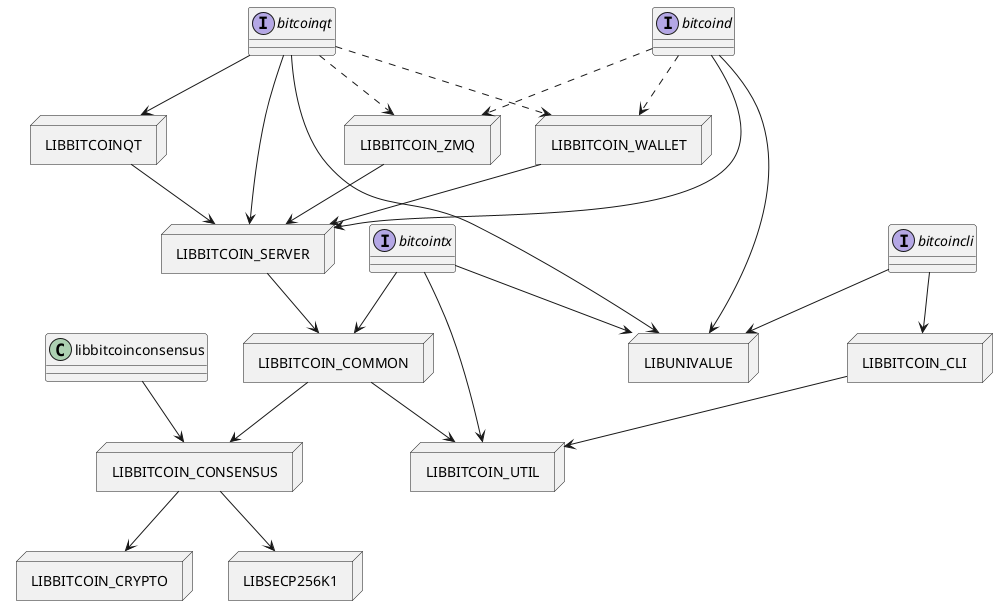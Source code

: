@startuml ../img/2_current_less_arrows.png

interface bitcoincli
interface bitcointx
interface bitcoind
interface bitcoinqt

node "LIBBITCOIN_CRYPTO"  {
}

node "LIBSECP256K1" {
}

node "LIBBITCOIN_CONSENSUS" {
}

node "LIBBITCOIN_COMMON" {
}

node "LIBBITCOIN_UTIL" {
}

node "LIBUNIVALUE" {
}

node "LIBBITCOIN_SERVER" {
}

node "LIBBITCOIN_WALLET" {
}

node "LIBBITCOIN_CLI" {
}

node "LIBBITCOINQT" {
}

node "LIBBITCOIN_ZMQ" {
}

libbitcoinconsensus --> LIBBITCOIN_CONSENSUS

bitcoincli --> LIBBITCOIN_CLI
bitcoincli --> LIBUNIVALUE

bitcointx --> LIBUNIVALUE
bitcointx --> LIBBITCOIN_COMMON
bitcointx --> LIBBITCOIN_UTIL

bitcoind --> LIBBITCOIN_SERVER
bitcoind --> LIBUNIVALUE

bitcoinqt --> LIBBITCOIN_SERVER
bitcoinqt --> LIBUNIVALUE
bitcoinqt --> LIBBITCOINQT

bitcoind ..> LIBBITCOIN_WALLET
bitcoinqt ..> LIBBITCOIN_WALLET
bitcoind ..> LIBBITCOIN_ZMQ
bitcoinqt ..> LIBBITCOIN_ZMQ

LIBBITCOINQT --> LIBBITCOIN_SERVER
LIBBITCOIN_WALLET --> LIBBITCOIN_SERVER
LIBBITCOIN_ZMQ --> LIBBITCOIN_SERVER

LIBBITCOIN_CLI --> LIBBITCOIN_UTIL

LIBBITCOIN_SERVER --> LIBBITCOIN_COMMON

LIBBITCOIN_COMMON --> LIBBITCOIN_UTIL
LIBBITCOIN_COMMON --> LIBBITCOIN_CONSENSUS

LIBBITCOIN_CONSENSUS --> LIBBITCOIN_CRYPTO
LIBBITCOIN_CONSENSUS --> LIBSECP256K1

@enduml
